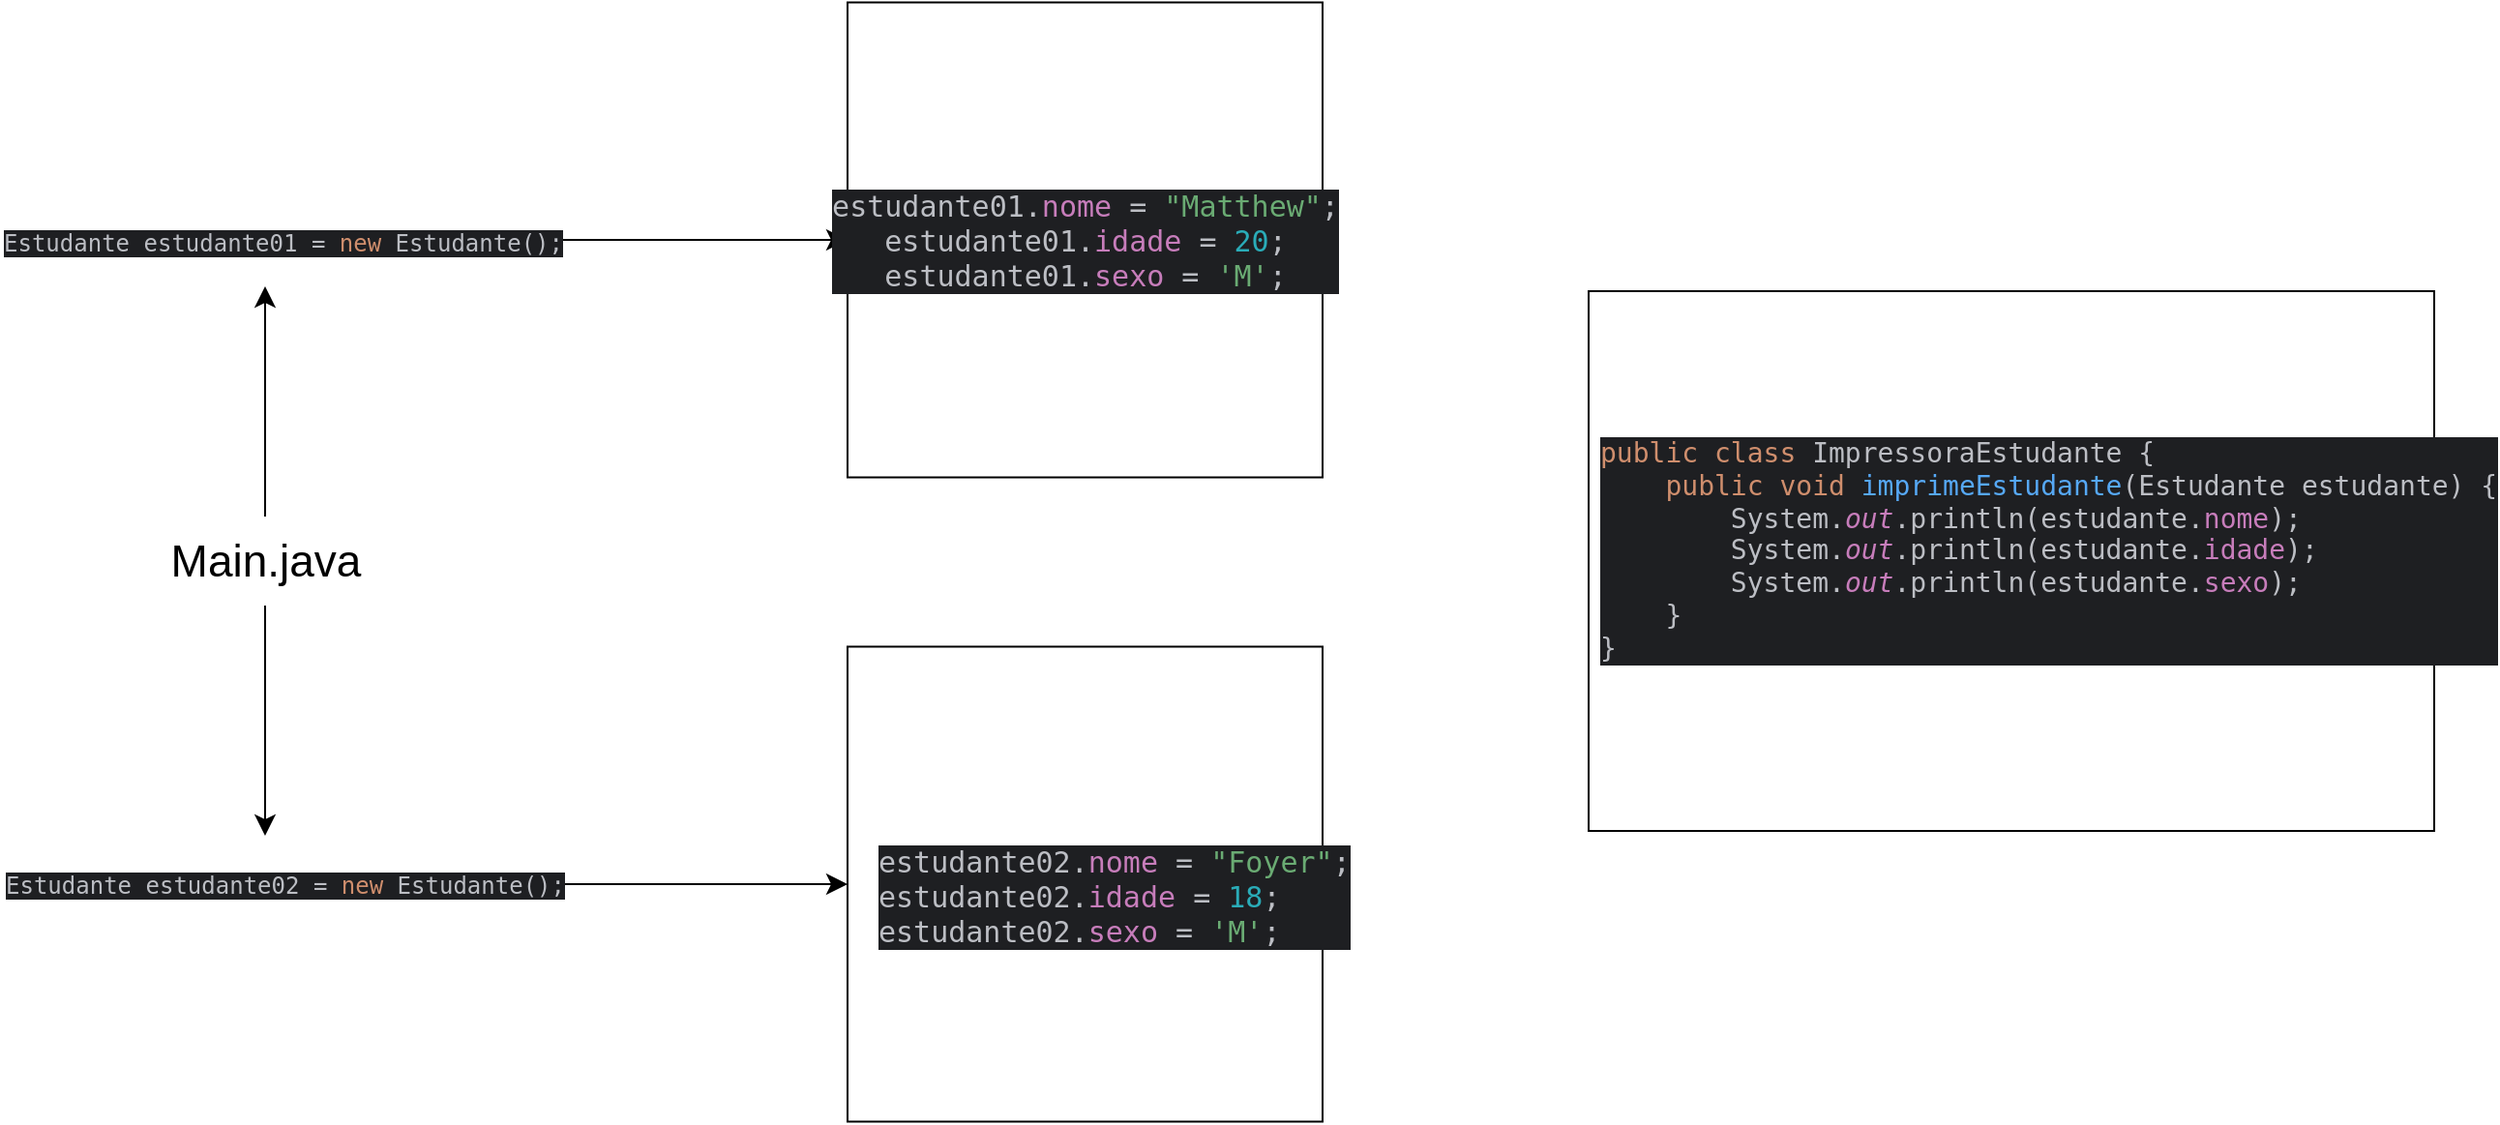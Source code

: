 <mxfile version="26.2.5">
  <diagram name="Página-1" id="Ey6L-FTHbJj4TmoRh0M2">
    <mxGraphModel dx="1544" dy="2067" grid="0" gridSize="10" guides="1" tooltips="1" connect="1" arrows="1" fold="1" page="0" pageScale="1" pageWidth="827" pageHeight="1169" math="0" shadow="0">
      <root>
        <mxCell id="0" />
        <mxCell id="1" parent="0" />
        <mxCell id="tC1NBLTRWVenez_bApRF-6" style="edgeStyle=none;curved=1;rounded=0;orthogonalLoop=1;jettySize=auto;html=1;fontSize=12;startSize=8;endSize=8;" edge="1" parent="1">
          <mxGeometry relative="1" as="geometry">
            <mxPoint x="-293" y="-760" as="sourcePoint" />
            <mxPoint x="-129" y="-760" as="targetPoint" />
          </mxGeometry>
        </mxCell>
        <mxCell id="tC1NBLTRWVenez_bApRF-2" value="&lt;div style=&quot;background-color:#1e1f22;color:#bcbec4&quot;&gt;&lt;pre style=&quot;font-family:&#39;JetBrains Mono&#39;,monospace;font-size:9,8pt;&quot;&gt;Estudante estudante01 = &lt;span style=&quot;color:#cf8e6d;&quot;&gt;new &lt;/span&gt;Estudante();&lt;/pre&gt;&lt;/div&gt;" style="text;whiteSpace=wrap;html=1;" vertex="1" parent="1">
          <mxGeometry x="-567" y="-784" width="274" height="48" as="geometry" />
        </mxCell>
        <mxCell id="tC1NBLTRWVenez_bApRF-7" style="edgeStyle=none;curved=1;rounded=0;orthogonalLoop=1;jettySize=auto;html=1;fontSize=12;startSize=8;endSize=8;entryX=0;entryY=0.5;entryDx=0;entryDy=0;" edge="1" parent="1" source="tC1NBLTRWVenez_bApRF-3" target="tC1NBLTRWVenez_bApRF-8">
          <mxGeometry relative="1" as="geometry">
            <mxPoint x="-142" y="-427" as="targetPoint" />
          </mxGeometry>
        </mxCell>
        <mxCell id="tC1NBLTRWVenez_bApRF-3" value="&lt;div style=&quot;background-color:#1e1f22;color:#bcbec4&quot;&gt;&lt;pre style=&quot;font-family:&#39;JetBrains Mono&#39;,monospace;font-size:9,8pt;&quot;&gt;Estudante estudante02 = &lt;span style=&quot;color:#cf8e6d;&quot;&gt;new &lt;/span&gt;Estudante();&lt;br&gt;&lt;/pre&gt;&lt;/div&gt;" style="text;whiteSpace=wrap;html=1;" vertex="1" parent="1">
          <mxGeometry x="-566.5" y="-452" width="273" height="50" as="geometry" />
        </mxCell>
        <mxCell id="tC1NBLTRWVenez_bApRF-4" value="&lt;div style=&quot;background-color: rgb(30, 31, 34); color: rgb(188, 190, 196);&quot;&gt;&lt;pre style=&quot;font-family:&#39;JetBrains Mono&#39;,monospace;font-size:9,8pt;&quot;&gt;&lt;font style=&quot;font-size: 15px;&quot;&gt;estudante01.&lt;span style=&quot;color: rgb(199, 125, 187);&quot;&gt;nome &lt;/span&gt;= &lt;span style=&quot;color: rgb(106, 171, 115);&quot;&gt;&quot;Matthew&quot;&lt;/span&gt;;&lt;br&gt;estudante01.&lt;span style=&quot;color: rgb(199, 125, 187);&quot;&gt;idade &lt;/span&gt;= &lt;span style=&quot;color: rgb(42, 172, 184);&quot;&gt;20&lt;/span&gt;;&lt;br&gt;estudante01.&lt;span style=&quot;color: rgb(199, 125, 187);&quot;&gt;sexo &lt;/span&gt;= &lt;span style=&quot;color: rgb(106, 171, 115);&quot;&gt;&#39;M&#39;&lt;/span&gt;;&lt;/font&gt;&lt;/pre&gt;&lt;/div&gt;" style="whiteSpace=wrap;html=1;aspect=fixed;" vertex="1" parent="1">
          <mxGeometry x="-129" y="-882.75" width="245.5" height="245.5" as="geometry" />
        </mxCell>
        <mxCell id="tC1NBLTRWVenez_bApRF-8" value="" style="whiteSpace=wrap;html=1;aspect=fixed;" vertex="1" parent="1">
          <mxGeometry x="-129" y="-549.75" width="245.5" height="245.5" as="geometry" />
        </mxCell>
        <mxCell id="tC1NBLTRWVenez_bApRF-9" value="&lt;div style=&quot;background-color: rgb(30, 31, 34); color: rgb(188, 190, 196);&quot;&gt;&lt;pre style=&quot;font-family:&#39;JetBrains Mono&#39;,monospace;font-size:9,8pt;&quot;&gt;&lt;font style=&quot;font-size: 15px;&quot;&gt;estudante02.&lt;span style=&quot;color: rgb(199, 125, 187);&quot;&gt;nome &lt;/span&gt;= &lt;span style=&quot;color: rgb(106, 171, 115);&quot;&gt;&quot;Foyer&quot;&lt;/span&gt;;&lt;br&gt;estudante02.&lt;span style=&quot;color: rgb(199, 125, 187);&quot;&gt;idade &lt;/span&gt;= &lt;span style=&quot;color: rgb(42, 172, 184);&quot;&gt;18&lt;/span&gt;;&lt;br&gt;estudante02.&lt;span style=&quot;color: rgb(199, 125, 187);&quot;&gt;sexo &lt;/span&gt;= &lt;span style=&quot;color: rgb(106, 171, 115);&quot;&gt;&#39;M&#39;&lt;/span&gt;;&lt;/font&gt;&lt;/pre&gt;&lt;/div&gt;" style="text;whiteSpace=wrap;html=1;" vertex="1" parent="1">
          <mxGeometry x="-115" y="-466" width="206" height="90" as="geometry" />
        </mxCell>
        <mxCell id="tC1NBLTRWVenez_bApRF-12" style="edgeStyle=none;curved=1;rounded=0;orthogonalLoop=1;jettySize=auto;html=1;entryX=0.5;entryY=1;entryDx=0;entryDy=0;fontSize=12;startSize=8;endSize=8;" edge="1" parent="1" source="tC1NBLTRWVenez_bApRF-10" target="tC1NBLTRWVenez_bApRF-2">
          <mxGeometry relative="1" as="geometry" />
        </mxCell>
        <mxCell id="tC1NBLTRWVenez_bApRF-13" style="edgeStyle=none;curved=1;rounded=0;orthogonalLoop=1;jettySize=auto;html=1;entryX=0.5;entryY=0;entryDx=0;entryDy=0;fontSize=12;startSize=8;endSize=8;" edge="1" parent="1" source="tC1NBLTRWVenez_bApRF-10" target="tC1NBLTRWVenez_bApRF-3">
          <mxGeometry relative="1" as="geometry" />
        </mxCell>
        <mxCell id="tC1NBLTRWVenez_bApRF-10" value="&lt;font style=&quot;font-size: 23px;&quot;&gt;Main.java&lt;/font&gt;" style="text;strokeColor=none;align=center;fillColor=none;html=1;verticalAlign=middle;whiteSpace=wrap;rounded=0;fontSize=16;" vertex="1" parent="1">
          <mxGeometry x="-485.5" y="-617" width="111" height="46" as="geometry" />
        </mxCell>
        <mxCell id="tC1NBLTRWVenez_bApRF-16" value="" style="rounded=0;whiteSpace=wrap;html=1;" vertex="1" parent="1">
          <mxGeometry x="254" y="-733.5" width="437" height="279" as="geometry" />
        </mxCell>
        <mxCell id="tC1NBLTRWVenez_bApRF-17" value="&lt;div style=&quot;background-color: rgb(30, 31, 34); color: rgb(188, 190, 196);&quot;&gt;&lt;pre style=&quot;font-family:&#39;JetBrains Mono&#39;,monospace;font-size:9,8pt;&quot;&gt;&lt;font style=&quot;font-size: 14px;&quot;&gt;&lt;span style=&quot;color: rgb(207, 142, 109);&quot;&gt;public class &lt;/span&gt;ImpressoraEstudante {&lt;br&gt;    &lt;span style=&quot;color: rgb(207, 142, 109);&quot;&gt;public void &lt;/span&gt;&lt;span style=&quot;color: rgb(86, 168, 245);&quot;&gt;imprimeEstudante&lt;/span&gt;(Estudante estudante) {&lt;br&gt;        System.&lt;span style=&quot;color: rgb(199, 125, 187); font-style: italic;&quot;&gt;out&lt;/span&gt;.println(estudante.&lt;span style=&quot;color: rgb(199, 125, 187);&quot;&gt;nome&lt;/span&gt;);        &lt;br&gt;        System.&lt;span style=&quot;color: rgb(199, 125, 187); font-style: italic;&quot;&gt;out&lt;/span&gt;.println(estudante.&lt;span style=&quot;color: rgb(199, 125, 187);&quot;&gt;idade&lt;/span&gt;);        &lt;br&gt;        System.&lt;span style=&quot;color: rgb(199, 125, 187); font-style: italic;&quot;&gt;out&lt;/span&gt;.println(estudante.&lt;span style=&quot;color: rgb(199, 125, 187);&quot;&gt;sexo&lt;/span&gt;);        &lt;br&gt;    }&lt;br&gt;}&lt;/font&gt;&lt;/pre&gt;&lt;/div&gt;" style="text;whiteSpace=wrap;html=1;" vertex="1" parent="1">
          <mxGeometry x="258" y="-677" width="366" height="122" as="geometry" />
        </mxCell>
      </root>
    </mxGraphModel>
  </diagram>
</mxfile>
